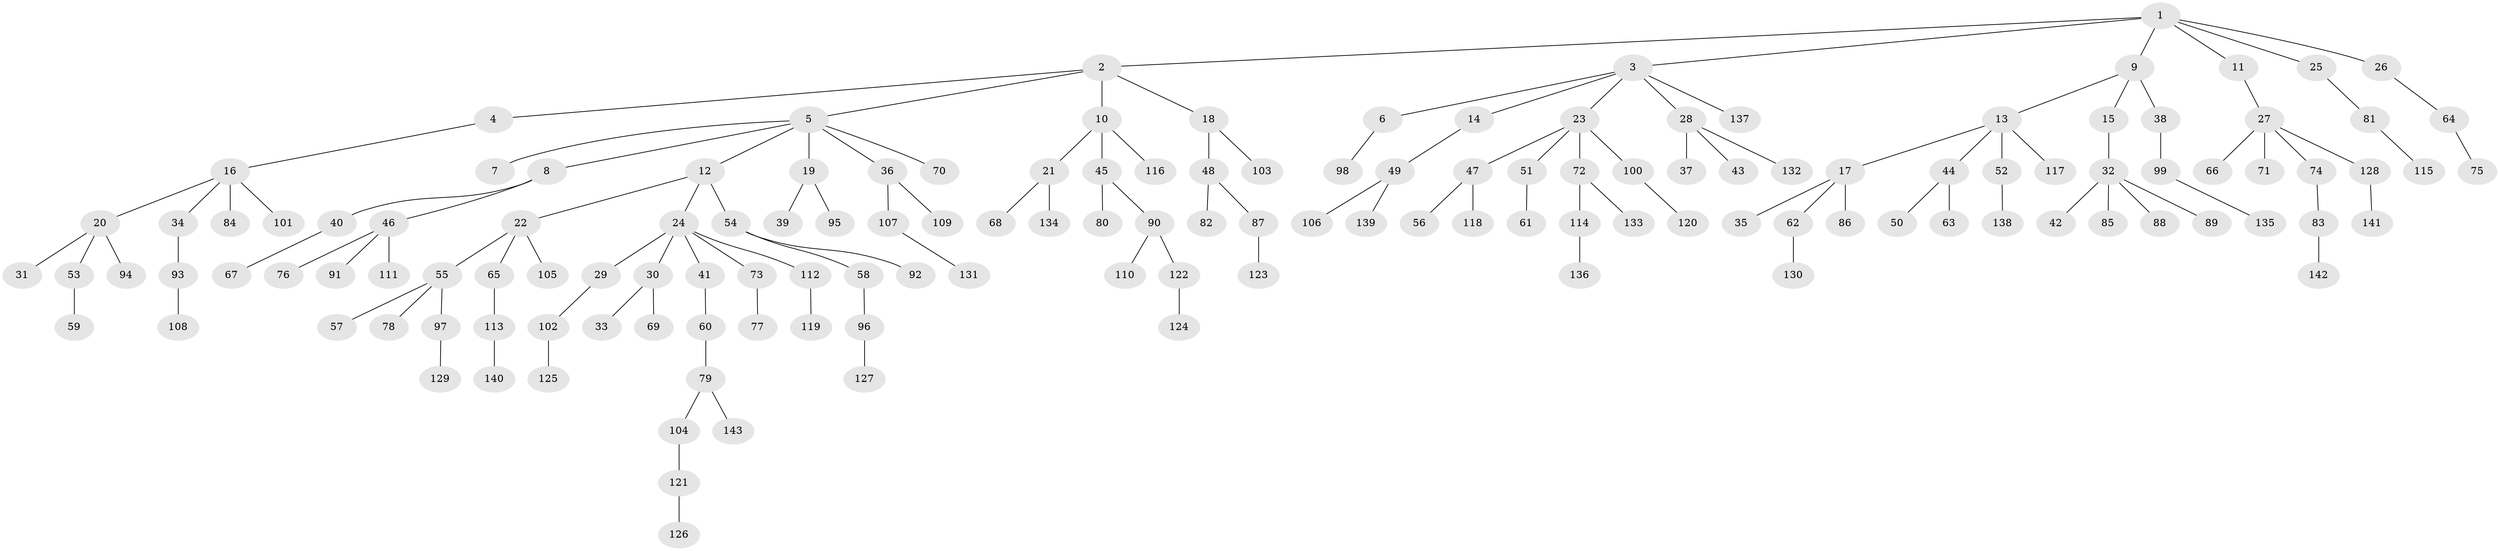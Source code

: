// Generated by graph-tools (version 1.1) at 2025/50/03/09/25 03:50:19]
// undirected, 143 vertices, 142 edges
graph export_dot {
graph [start="1"]
  node [color=gray90,style=filled];
  1;
  2;
  3;
  4;
  5;
  6;
  7;
  8;
  9;
  10;
  11;
  12;
  13;
  14;
  15;
  16;
  17;
  18;
  19;
  20;
  21;
  22;
  23;
  24;
  25;
  26;
  27;
  28;
  29;
  30;
  31;
  32;
  33;
  34;
  35;
  36;
  37;
  38;
  39;
  40;
  41;
  42;
  43;
  44;
  45;
  46;
  47;
  48;
  49;
  50;
  51;
  52;
  53;
  54;
  55;
  56;
  57;
  58;
  59;
  60;
  61;
  62;
  63;
  64;
  65;
  66;
  67;
  68;
  69;
  70;
  71;
  72;
  73;
  74;
  75;
  76;
  77;
  78;
  79;
  80;
  81;
  82;
  83;
  84;
  85;
  86;
  87;
  88;
  89;
  90;
  91;
  92;
  93;
  94;
  95;
  96;
  97;
  98;
  99;
  100;
  101;
  102;
  103;
  104;
  105;
  106;
  107;
  108;
  109;
  110;
  111;
  112;
  113;
  114;
  115;
  116;
  117;
  118;
  119;
  120;
  121;
  122;
  123;
  124;
  125;
  126;
  127;
  128;
  129;
  130;
  131;
  132;
  133;
  134;
  135;
  136;
  137;
  138;
  139;
  140;
  141;
  142;
  143;
  1 -- 2;
  1 -- 3;
  1 -- 9;
  1 -- 11;
  1 -- 25;
  1 -- 26;
  2 -- 4;
  2 -- 5;
  2 -- 10;
  2 -- 18;
  3 -- 6;
  3 -- 14;
  3 -- 23;
  3 -- 28;
  3 -- 137;
  4 -- 16;
  5 -- 7;
  5 -- 8;
  5 -- 12;
  5 -- 19;
  5 -- 36;
  5 -- 70;
  6 -- 98;
  8 -- 40;
  8 -- 46;
  9 -- 13;
  9 -- 15;
  9 -- 38;
  10 -- 21;
  10 -- 45;
  10 -- 116;
  11 -- 27;
  12 -- 22;
  12 -- 24;
  12 -- 54;
  13 -- 17;
  13 -- 44;
  13 -- 52;
  13 -- 117;
  14 -- 49;
  15 -- 32;
  16 -- 20;
  16 -- 34;
  16 -- 84;
  16 -- 101;
  17 -- 35;
  17 -- 62;
  17 -- 86;
  18 -- 48;
  18 -- 103;
  19 -- 39;
  19 -- 95;
  20 -- 31;
  20 -- 53;
  20 -- 94;
  21 -- 68;
  21 -- 134;
  22 -- 55;
  22 -- 65;
  22 -- 105;
  23 -- 47;
  23 -- 51;
  23 -- 72;
  23 -- 100;
  24 -- 29;
  24 -- 30;
  24 -- 41;
  24 -- 73;
  24 -- 112;
  25 -- 81;
  26 -- 64;
  27 -- 66;
  27 -- 71;
  27 -- 74;
  27 -- 128;
  28 -- 37;
  28 -- 43;
  28 -- 132;
  29 -- 102;
  30 -- 33;
  30 -- 69;
  32 -- 42;
  32 -- 85;
  32 -- 88;
  32 -- 89;
  34 -- 93;
  36 -- 107;
  36 -- 109;
  38 -- 99;
  40 -- 67;
  41 -- 60;
  44 -- 50;
  44 -- 63;
  45 -- 80;
  45 -- 90;
  46 -- 76;
  46 -- 91;
  46 -- 111;
  47 -- 56;
  47 -- 118;
  48 -- 82;
  48 -- 87;
  49 -- 106;
  49 -- 139;
  51 -- 61;
  52 -- 138;
  53 -- 59;
  54 -- 58;
  54 -- 92;
  55 -- 57;
  55 -- 78;
  55 -- 97;
  58 -- 96;
  60 -- 79;
  62 -- 130;
  64 -- 75;
  65 -- 113;
  72 -- 114;
  72 -- 133;
  73 -- 77;
  74 -- 83;
  79 -- 104;
  79 -- 143;
  81 -- 115;
  83 -- 142;
  87 -- 123;
  90 -- 110;
  90 -- 122;
  93 -- 108;
  96 -- 127;
  97 -- 129;
  99 -- 135;
  100 -- 120;
  102 -- 125;
  104 -- 121;
  107 -- 131;
  112 -- 119;
  113 -- 140;
  114 -- 136;
  121 -- 126;
  122 -- 124;
  128 -- 141;
}
